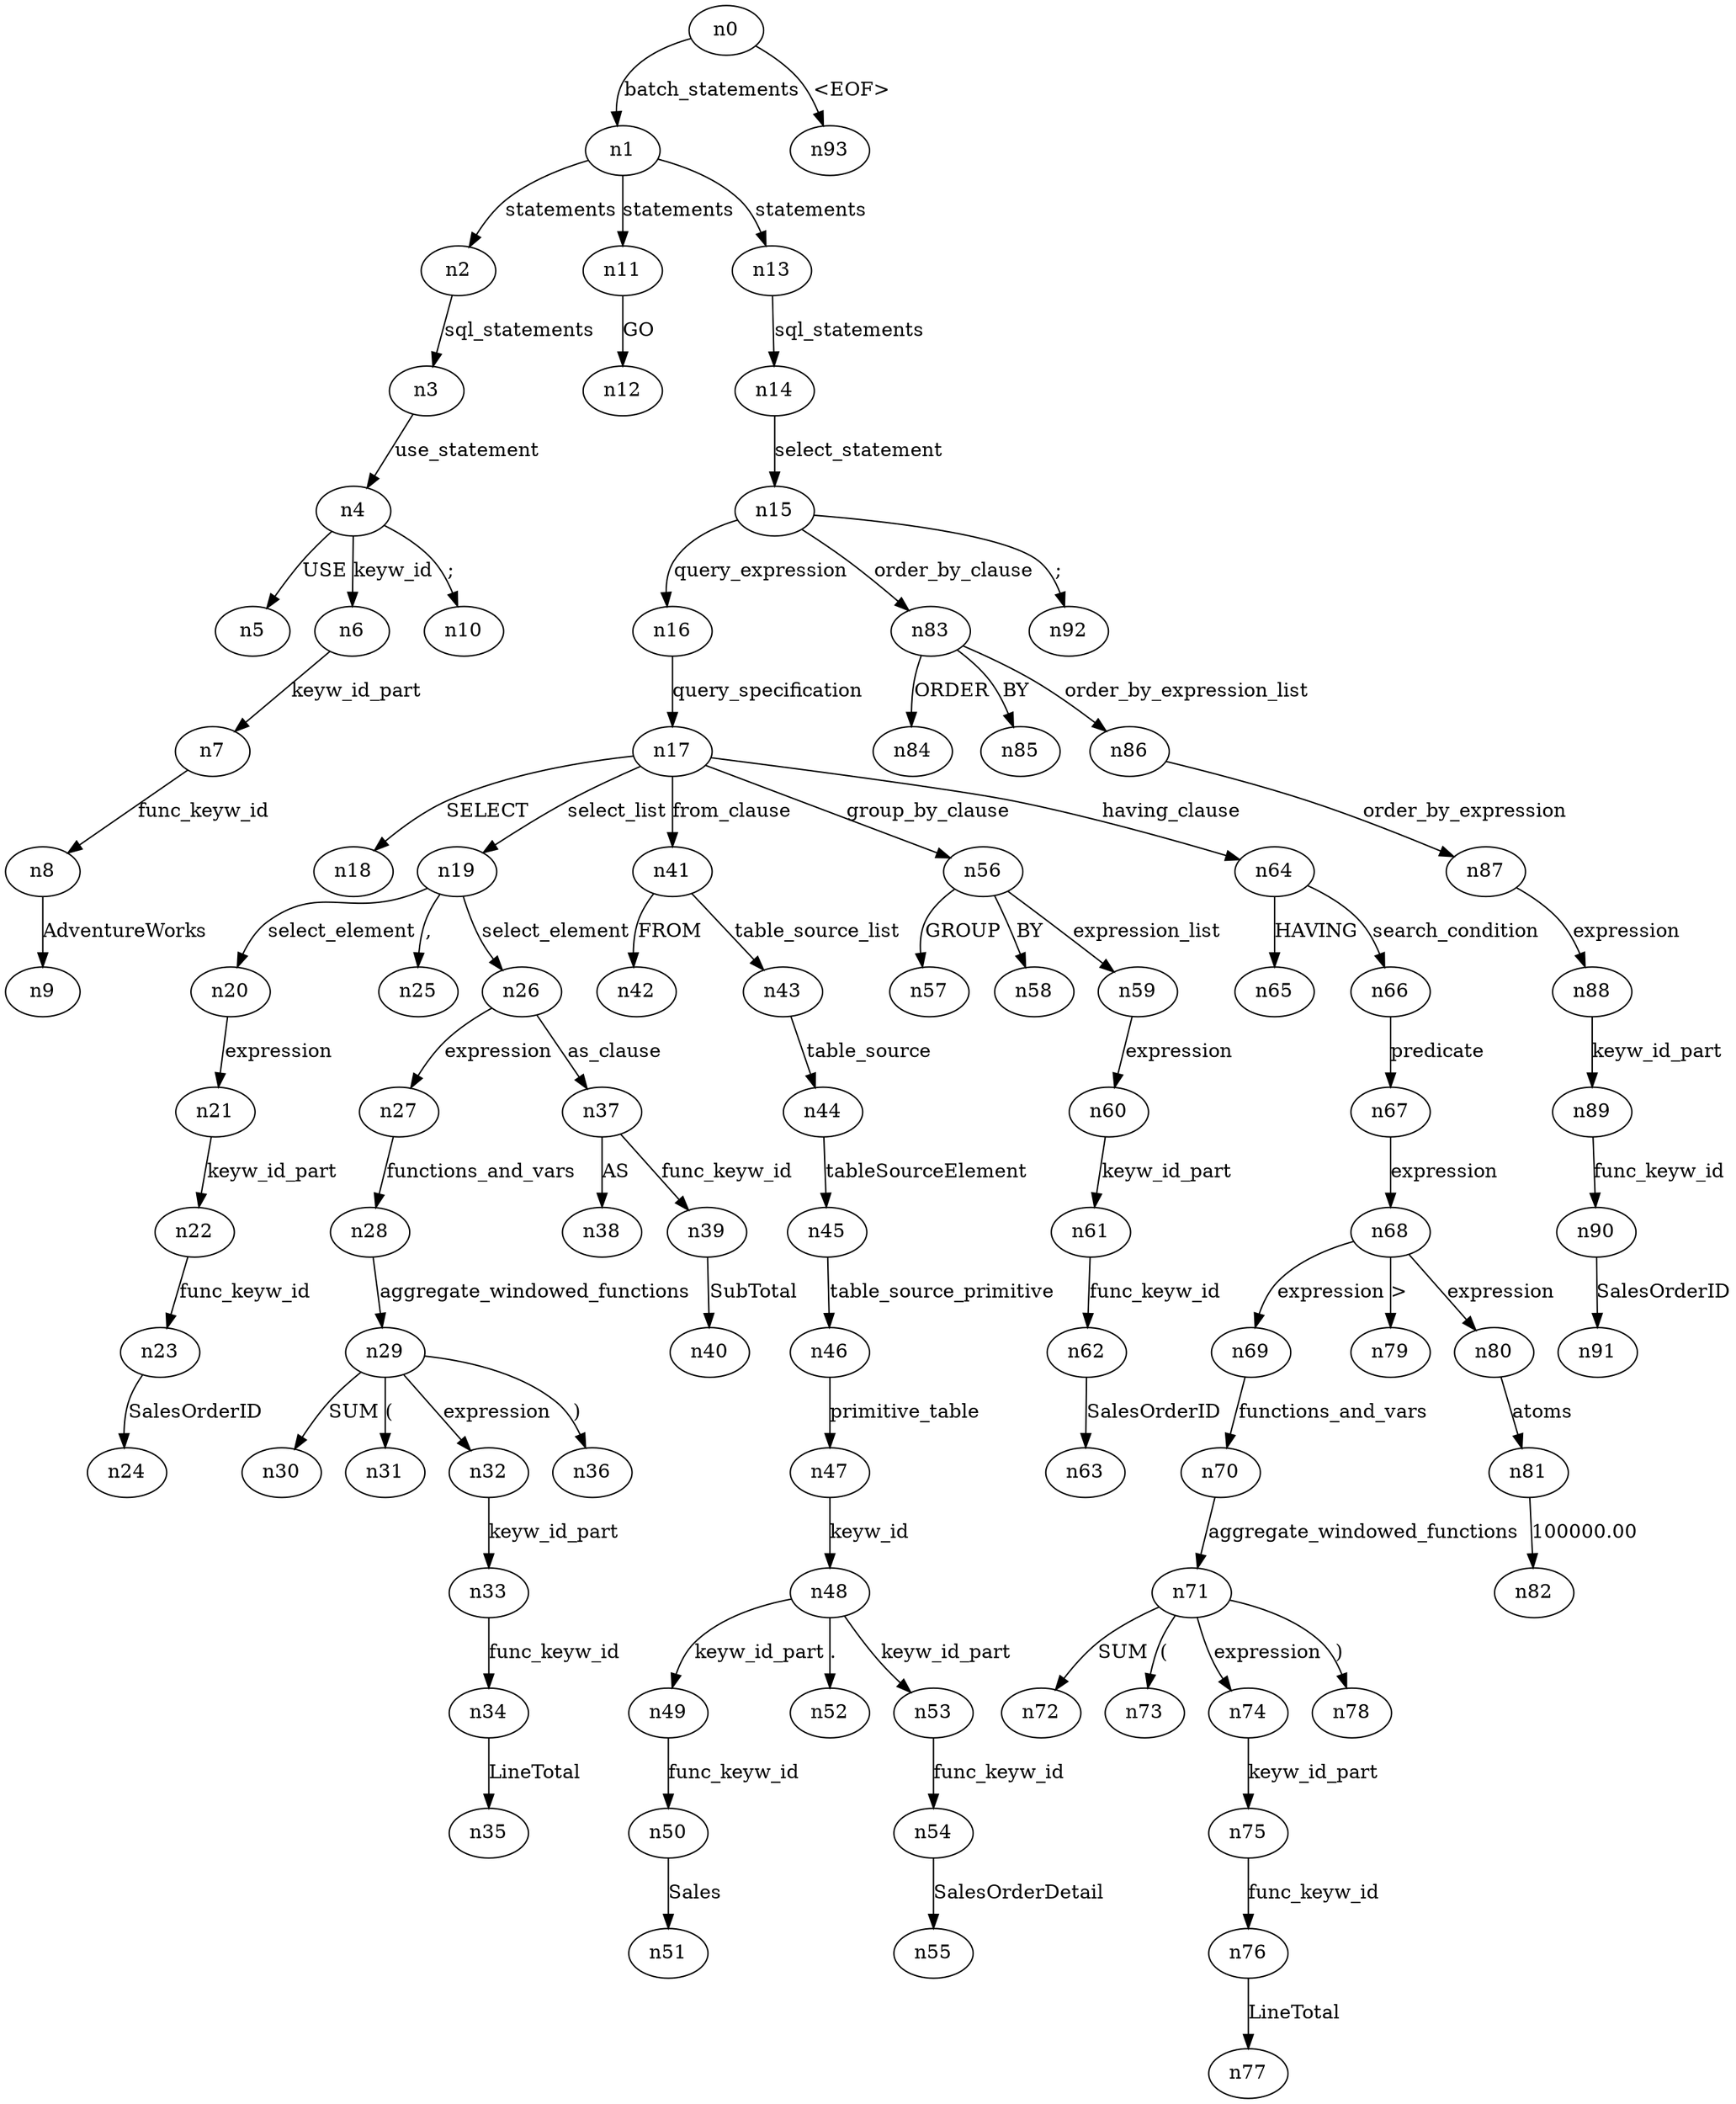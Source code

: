 digraph ParseTree {
  n0 -> n1 [label="batch_statements"];
  n1 -> n2 [label="statements"];
  n2 -> n3 [label="sql_statements"];
  n3 -> n4 [label="use_statement"];
  n4 -> n5 [label="USE"];
  n4 -> n6 [label="keyw_id"];
  n6 -> n7 [label="keyw_id_part"];
  n7 -> n8 [label="func_keyw_id"];
  n8 -> n9 [label="AdventureWorks"];
  n4 -> n10 [label=";"];
  n1 -> n11 [label="statements"];
  n11 -> n12 [label="GO"];
  n1 -> n13 [label="statements"];
  n13 -> n14 [label="sql_statements"];
  n14 -> n15 [label="select_statement"];
  n15 -> n16 [label="query_expression"];
  n16 -> n17 [label="query_specification"];
  n17 -> n18 [label="SELECT"];
  n17 -> n19 [label="select_list"];
  n19 -> n20 [label="select_element"];
  n20 -> n21 [label="expression"];
  n21 -> n22 [label="keyw_id_part"];
  n22 -> n23 [label="func_keyw_id"];
  n23 -> n24 [label="SalesOrderID"];
  n19 -> n25 [label=","];
  n19 -> n26 [label="select_element"];
  n26 -> n27 [label="expression"];
  n27 -> n28 [label="functions_and_vars"];
  n28 -> n29 [label="aggregate_windowed_functions"];
  n29 -> n30 [label="SUM"];
  n29 -> n31 [label="("];
  n29 -> n32 [label="expression"];
  n32 -> n33 [label="keyw_id_part"];
  n33 -> n34 [label="func_keyw_id"];
  n34 -> n35 [label="LineTotal"];
  n29 -> n36 [label=")"];
  n26 -> n37 [label="as_clause"];
  n37 -> n38 [label="AS"];
  n37 -> n39 [label="func_keyw_id"];
  n39 -> n40 [label="SubTotal"];
  n17 -> n41 [label="from_clause"];
  n41 -> n42 [label="FROM"];
  n41 -> n43 [label="table_source_list"];
  n43 -> n44 [label="table_source"];
  n44 -> n45 [label="tableSourceElement"];
  n45 -> n46 [label="table_source_primitive"];
  n46 -> n47 [label="primitive_table"];
  n47 -> n48 [label="keyw_id"];
  n48 -> n49 [label="keyw_id_part"];
  n49 -> n50 [label="func_keyw_id"];
  n50 -> n51 [label="Sales"];
  n48 -> n52 [label="."];
  n48 -> n53 [label="keyw_id_part"];
  n53 -> n54 [label="func_keyw_id"];
  n54 -> n55 [label="SalesOrderDetail"];
  n17 -> n56 [label="group_by_clause"];
  n56 -> n57 [label="GROUP"];
  n56 -> n58 [label="BY"];
  n56 -> n59 [label="expression_list"];
  n59 -> n60 [label="expression"];
  n60 -> n61 [label="keyw_id_part"];
  n61 -> n62 [label="func_keyw_id"];
  n62 -> n63 [label="SalesOrderID"];
  n17 -> n64 [label="having_clause"];
  n64 -> n65 [label="HAVING"];
  n64 -> n66 [label="search_condition"];
  n66 -> n67 [label="predicate"];
  n67 -> n68 [label="expression"];
  n68 -> n69 [label="expression"];
  n69 -> n70 [label="functions_and_vars"];
  n70 -> n71 [label="aggregate_windowed_functions"];
  n71 -> n72 [label="SUM"];
  n71 -> n73 [label="("];
  n71 -> n74 [label="expression"];
  n74 -> n75 [label="keyw_id_part"];
  n75 -> n76 [label="func_keyw_id"];
  n76 -> n77 [label="LineTotal"];
  n71 -> n78 [label=")"];
  n68 -> n79 [label=">"];
  n68 -> n80 [label="expression"];
  n80 -> n81 [label="atoms"];
  n81 -> n82 [label="100000.00"];
  n15 -> n83 [label="order_by_clause"];
  n83 -> n84 [label="ORDER"];
  n83 -> n85 [label="BY"];
  n83 -> n86 [label="order_by_expression_list"];
  n86 -> n87 [label="order_by_expression"];
  n87 -> n88 [label="expression"];
  n88 -> n89 [label="keyw_id_part"];
  n89 -> n90 [label="func_keyw_id"];
  n90 -> n91 [label="SalesOrderID"];
  n15 -> n92 [label=";"];
  n0 -> n93 [label="<EOF>"];
}